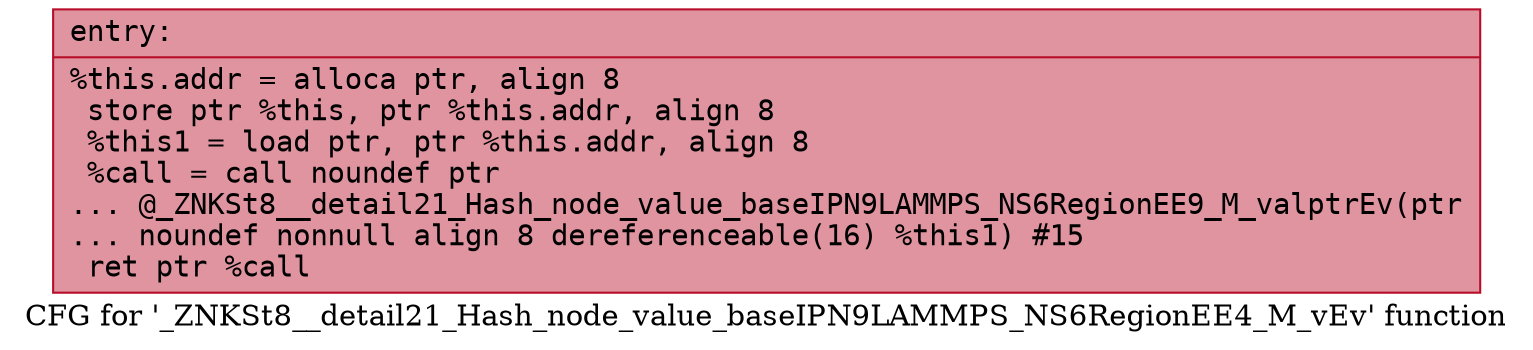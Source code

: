 digraph "CFG for '_ZNKSt8__detail21_Hash_node_value_baseIPN9LAMMPS_NS6RegionEE4_M_vEv' function" {
	label="CFG for '_ZNKSt8__detail21_Hash_node_value_baseIPN9LAMMPS_NS6RegionEE4_M_vEv' function";

	Node0x561837f4cbd0 [shape=record,color="#b70d28ff", style=filled, fillcolor="#b70d2870" fontname="Courier",label="{entry:\l|  %this.addr = alloca ptr, align 8\l  store ptr %this, ptr %this.addr, align 8\l  %this1 = load ptr, ptr %this.addr, align 8\l  %call = call noundef ptr\l... @_ZNKSt8__detail21_Hash_node_value_baseIPN9LAMMPS_NS6RegionEE9_M_valptrEv(ptr\l... noundef nonnull align 8 dereferenceable(16) %this1) #15\l  ret ptr %call\l}"];
}

